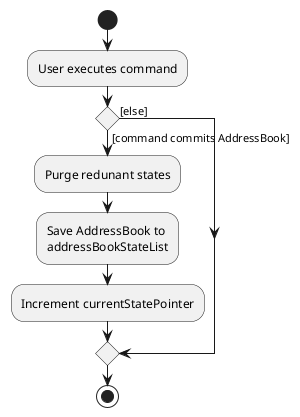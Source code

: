 @startuml
start
:User executes command;

'Since the beta syntax does not support placing the condition outside the
'diamond we place it as the true branch instead.

if () then ([command commits AddressBook])
    :Purge redunant states;
    :Save AddressBook to
    addressBookStateList;
    :Increment currentStatePointer;
else ([else])
endif
stop
@enduml
